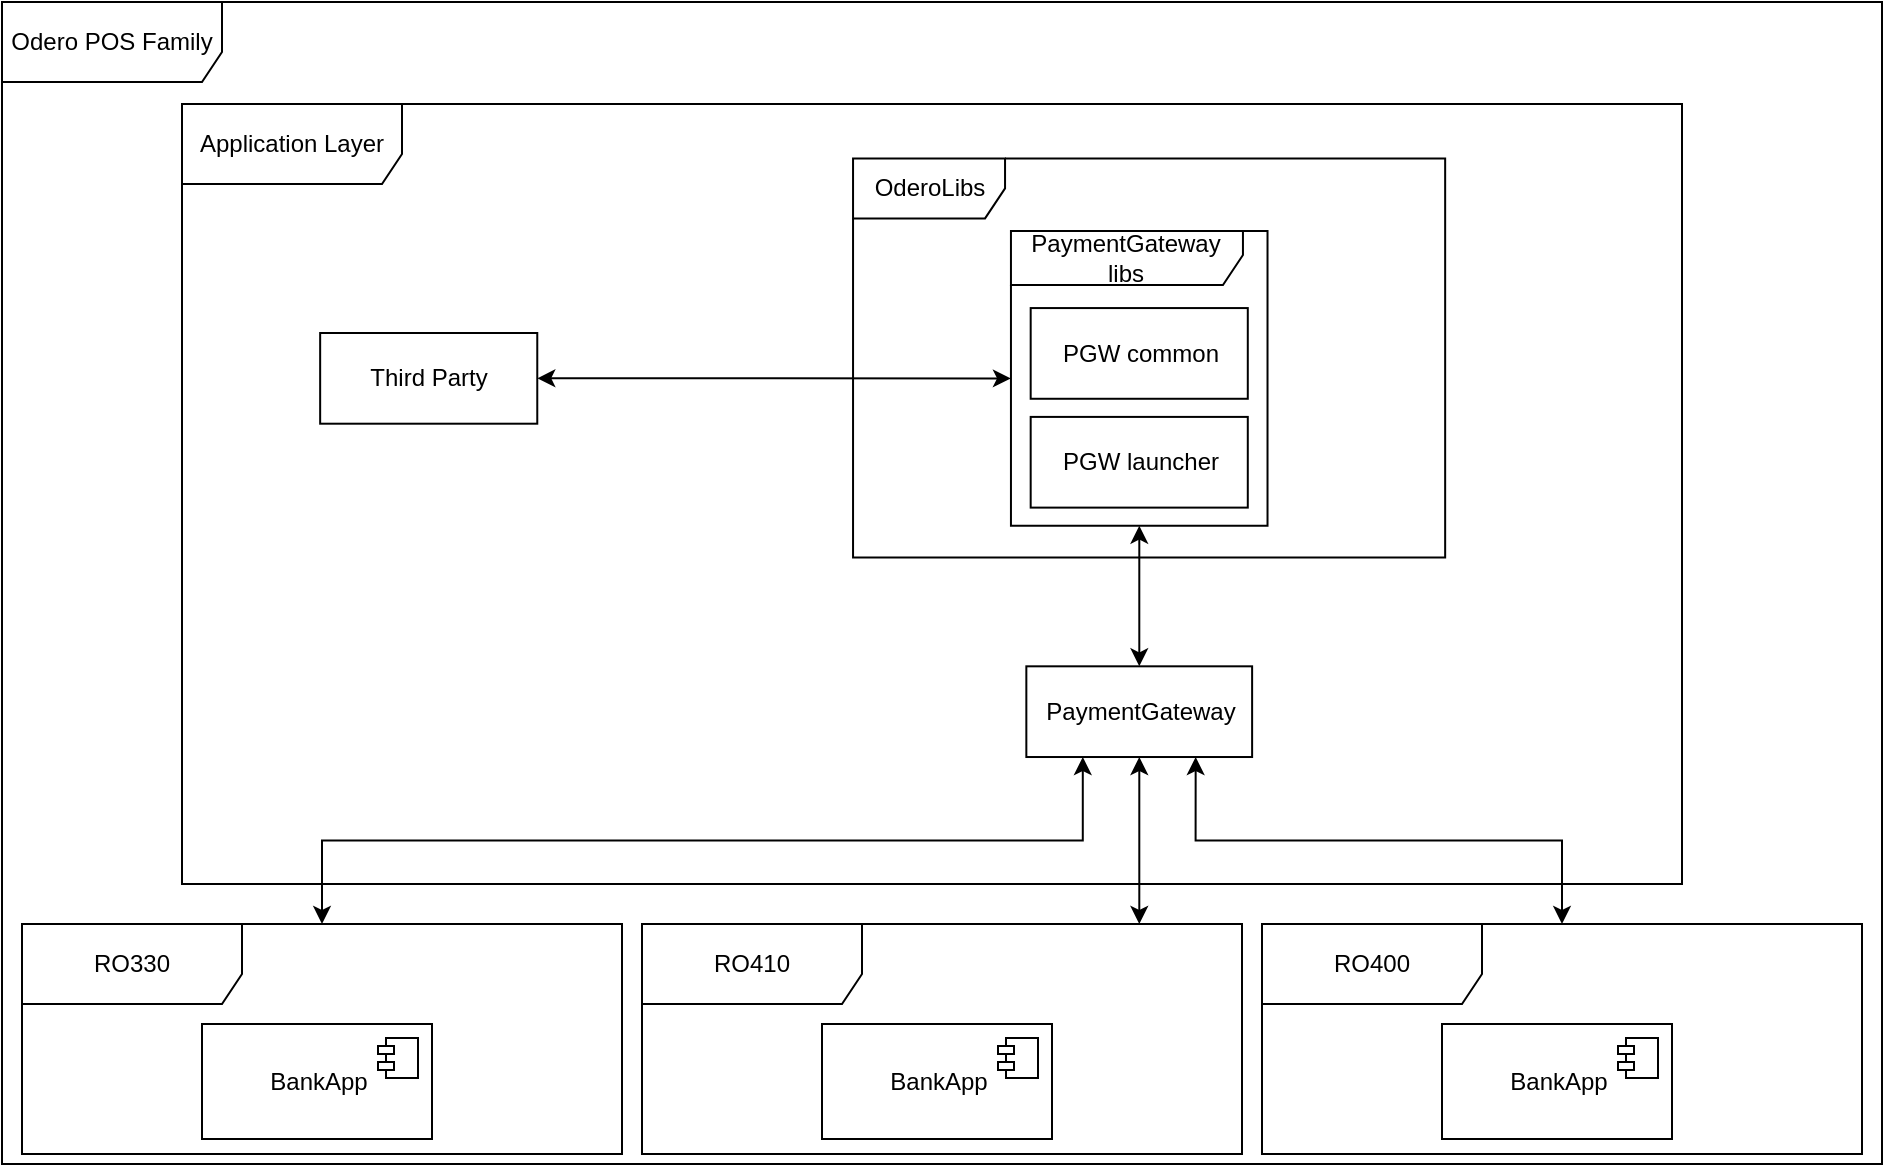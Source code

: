<mxfile version="20.3.0" type="device"><diagram id="7j75SitRJiClnuG52dfG" name="Page-1"><mxGraphModel dx="1543" dy="998" grid="1" gridSize="10" guides="1" tooltips="1" connect="1" arrows="1" fold="1" page="1" pageScale="1" pageWidth="827" pageHeight="1169" math="0" shadow="0"><root><mxCell id="0"/><mxCell id="1" parent="0"/><mxCell id="W8XEFjJuZfjCeQlKMsL0-6" value="Odero POS Family" style="shape=umlFrame;whiteSpace=wrap;html=1;width=110;height=40;" vertex="1" parent="1"><mxGeometry x="50" y="589" width="940" height="581" as="geometry"/></mxCell><mxCell id="W8XEFjJuZfjCeQlKMsL0-7" value="" style="group" vertex="1" connectable="0" parent="1"><mxGeometry x="60" y="1050" width="300" height="115" as="geometry"/></mxCell><mxCell id="W8XEFjJuZfjCeQlKMsL0-8" value="RO330" style="shape=umlFrame;whiteSpace=wrap;html=1;width=110;height=40;container=1;" vertex="1" parent="W8XEFjJuZfjCeQlKMsL0-7"><mxGeometry width="300" height="115" as="geometry"/></mxCell><mxCell id="W8XEFjJuZfjCeQlKMsL0-9" value="BankApp" style="html=1;dropTarget=0;" vertex="1" parent="W8XEFjJuZfjCeQlKMsL0-7"><mxGeometry x="90" y="50" width="115" height="57.5" as="geometry"/></mxCell><mxCell id="W8XEFjJuZfjCeQlKMsL0-10" value="" style="shape=module;jettyWidth=8;jettyHeight=4;" vertex="1" parent="W8XEFjJuZfjCeQlKMsL0-9"><mxGeometry x="1" width="20" height="20" relative="1" as="geometry"><mxPoint x="-27" y="7" as="offset"/></mxGeometry></mxCell><mxCell id="W8XEFjJuZfjCeQlKMsL0-11" value="" style="group" vertex="1" connectable="0" parent="1"><mxGeometry x="370" y="1050" width="300" height="115" as="geometry"/></mxCell><mxCell id="W8XEFjJuZfjCeQlKMsL0-12" value="RO410" style="shape=umlFrame;whiteSpace=wrap;html=1;width=110;height=40;container=1;" vertex="1" parent="W8XEFjJuZfjCeQlKMsL0-11"><mxGeometry width="300" height="115" as="geometry"/></mxCell><mxCell id="W8XEFjJuZfjCeQlKMsL0-13" value="BankApp" style="html=1;dropTarget=0;" vertex="1" parent="W8XEFjJuZfjCeQlKMsL0-11"><mxGeometry x="90" y="50" width="115" height="57.5" as="geometry"/></mxCell><mxCell id="W8XEFjJuZfjCeQlKMsL0-14" value="" style="shape=module;jettyWidth=8;jettyHeight=4;" vertex="1" parent="W8XEFjJuZfjCeQlKMsL0-13"><mxGeometry x="1" width="20" height="20" relative="1" as="geometry"><mxPoint x="-27" y="7" as="offset"/></mxGeometry></mxCell><mxCell id="W8XEFjJuZfjCeQlKMsL0-15" value="" style="group" vertex="1" connectable="0" parent="1"><mxGeometry x="680" y="1050" width="300" height="115" as="geometry"/></mxCell><mxCell id="W8XEFjJuZfjCeQlKMsL0-16" value="RO400" style="shape=umlFrame;whiteSpace=wrap;html=1;width=110;height=40;container=1;" vertex="1" parent="W8XEFjJuZfjCeQlKMsL0-15"><mxGeometry width="300" height="115" as="geometry"/></mxCell><mxCell id="W8XEFjJuZfjCeQlKMsL0-17" value="BankApp" style="html=1;dropTarget=0;" vertex="1" parent="W8XEFjJuZfjCeQlKMsL0-15"><mxGeometry x="90" y="50" width="115" height="57.5" as="geometry"/></mxCell><mxCell id="W8XEFjJuZfjCeQlKMsL0-18" value="" style="shape=module;jettyWidth=8;jettyHeight=4;" vertex="1" parent="W8XEFjJuZfjCeQlKMsL0-17"><mxGeometry x="1" width="20" height="20" relative="1" as="geometry"><mxPoint x="-27" y="7" as="offset"/></mxGeometry></mxCell><mxCell id="W8XEFjJuZfjCeQlKMsL0-19" value="" style="group" vertex="1" connectable="0" parent="1"><mxGeometry x="140" y="640" width="750" height="390" as="geometry"/></mxCell><mxCell id="W8XEFjJuZfjCeQlKMsL0-20" value="Application Layer" style="shape=umlFrame;whiteSpace=wrap;html=1;width=110;height=40;" vertex="1" parent="W8XEFjJuZfjCeQlKMsL0-19"><mxGeometry width="750" height="390" as="geometry"/></mxCell><mxCell id="W8XEFjJuZfjCeQlKMsL0-21" style="edgeStyle=orthogonalEdgeStyle;rounded=0;orthogonalLoop=1;jettySize=auto;html=1;startArrow=classic;startFill=1;" edge="1" parent="W8XEFjJuZfjCeQlKMsL0-19" source="W8XEFjJuZfjCeQlKMsL0-22" target="W8XEFjJuZfjCeQlKMsL0-28"><mxGeometry relative="1" as="geometry"/></mxCell><mxCell id="W8XEFjJuZfjCeQlKMsL0-22" value="Third Party" style="html=1;" vertex="1" parent="W8XEFjJuZfjCeQlKMsL0-19"><mxGeometry x="69.079" y="114.502" width="108.553" height="45.349" as="geometry"/></mxCell><mxCell id="W8XEFjJuZfjCeQlKMsL0-23" value="" style="group" vertex="1" connectable="0" parent="W8XEFjJuZfjCeQlKMsL0-19"><mxGeometry x="335.526" y="27.209" width="296.053" height="199.535" as="geometry"/></mxCell><mxCell id="W8XEFjJuZfjCeQlKMsL0-24" value="OderoLibs" style="shape=umlFrame;whiteSpace=wrap;html=1;width=76;height=30;" vertex="1" parent="W8XEFjJuZfjCeQlKMsL0-23"><mxGeometry width="296.053" height="199.535" as="geometry"/></mxCell><mxCell id="W8XEFjJuZfjCeQlKMsL0-43" value="" style="group" vertex="1" connectable="0" parent="W8XEFjJuZfjCeQlKMsL0-23"><mxGeometry x="78.947" y="36.279" width="128.289" height="147.384" as="geometry"/></mxCell><mxCell id="W8XEFjJuZfjCeQlKMsL0-28" value="PaymentGateway libs" style="shape=umlFrame;whiteSpace=wrap;html=1;width=116;height=27;" vertex="1" parent="W8XEFjJuZfjCeQlKMsL0-43"><mxGeometry width="128.289" height="147.384" as="geometry"/></mxCell><mxCell id="W8XEFjJuZfjCeQlKMsL0-26" value="PGW common" style="html=1;" vertex="1" parent="W8XEFjJuZfjCeQlKMsL0-43"><mxGeometry x="9.868" y="38.547" width="108.553" height="45.349" as="geometry"/></mxCell><mxCell id="W8XEFjJuZfjCeQlKMsL0-27" value="PGW launcher" style="html=1;" vertex="1" parent="W8XEFjJuZfjCeQlKMsL0-43"><mxGeometry x="9.868" y="92.965" width="108.553" height="45.349" as="geometry"/></mxCell><mxCell id="W8XEFjJuZfjCeQlKMsL0-29" value="PaymentGateway" style="html=1;" vertex="1" parent="W8XEFjJuZfjCeQlKMsL0-19"><mxGeometry x="422.17" y="281.16" width="112.89" height="45.35" as="geometry"/></mxCell><mxCell id="W8XEFjJuZfjCeQlKMsL0-30" style="edgeStyle=orthogonalEdgeStyle;rounded=0;orthogonalLoop=1;jettySize=auto;html=1;startArrow=classic;startFill=1;" edge="1" parent="W8XEFjJuZfjCeQlKMsL0-19" source="W8XEFjJuZfjCeQlKMsL0-28" target="W8XEFjJuZfjCeQlKMsL0-29"><mxGeometry relative="1" as="geometry"/></mxCell><mxCell id="W8XEFjJuZfjCeQlKMsL0-32" style="edgeStyle=orthogonalEdgeStyle;rounded=0;orthogonalLoop=1;jettySize=auto;html=1;startArrow=classic;startFill=1;" edge="1" parent="1" source="W8XEFjJuZfjCeQlKMsL0-29" target="W8XEFjJuZfjCeQlKMsL0-12"><mxGeometry relative="1" as="geometry"><Array as="points"><mxPoint x="619" y="1030"/><mxPoint x="619" y="1030"/></Array></mxGeometry></mxCell><mxCell id="W8XEFjJuZfjCeQlKMsL0-37" style="edgeStyle=orthogonalEdgeStyle;rounded=0;orthogonalLoop=1;jettySize=auto;html=1;exitX=0.25;exitY=1;exitDx=0;exitDy=0;startArrow=classic;startFill=1;" edge="1" parent="1" source="W8XEFjJuZfjCeQlKMsL0-29" target="W8XEFjJuZfjCeQlKMsL0-8"><mxGeometry relative="1" as="geometry"/></mxCell><mxCell id="W8XEFjJuZfjCeQlKMsL0-38" style="edgeStyle=orthogonalEdgeStyle;rounded=0;orthogonalLoop=1;jettySize=auto;html=1;exitX=0.75;exitY=1;exitDx=0;exitDy=0;startArrow=classic;startFill=1;" edge="1" parent="1" source="W8XEFjJuZfjCeQlKMsL0-29" target="W8XEFjJuZfjCeQlKMsL0-16"><mxGeometry relative="1" as="geometry"/></mxCell></root></mxGraphModel></diagram></mxfile>